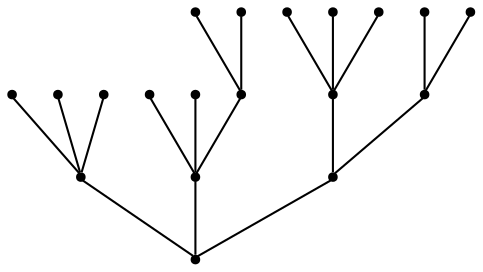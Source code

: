 graph {
  node [shape=point,comment="{\"directed\":false,\"doi\":\"10.1007/978-3-319-03841-4_6\",\"figure\":\"3 (2)\"}"]

  v0 [pos="1377.4305270825585,997.1206927184195"]
  v1 [pos="1338.7995293270988,1065.6693037086347"]
  v2 [pos="1349.0517351743774,997.1206927184195"]
  v3 [pos="1211.8830781777147,1162.5769456218297"]
  v4 [pos="1315.1522751305827,948.2751654133065"]
  v5 [pos="1301.752073224598,997.9084294465705"]
  v6 [pos="1283.621287969309,948.2751654133065"]
  v7 [pos="1236.3205444088544,997.1206927184195"]
  v8 [pos="1212.6711269909877,1067.2447771649367"]
  v9 [pos="1213.4622933879723,997.1206927184195"]
  v10 [pos="1189.8119216077448,997.1206927184195"]
  v11 [pos="1159.8570320730175,952.2133403445177"]
  v12 [pos="1136.2035427090786,1001.8506740541302"]
  v13 [pos="1136.9947091060635,952.213340344518"]
  v14 [pos="1099.1559593582633,1068.8199962664671"]
  v15 [pos="1113.344337325836,952.213340344518"]
  v16 [pos="1072.9026755816196,953.2551774896606"]
  v17 [pos="1058.1597335523088,1001.8506740541302"]
  v18 [pos="1041.37159298411,953.2551774896606"]

  v0 -- v1 [id="-1",pos="1377.4305270825585,997.1206927184195 1338.7995293270988,1065.6693037086347 1338.7995293270988,1065.6693037086347 1338.7995293270988,1065.6693037086347"]
  v18 -- v17 [id="-2",pos="1041.37159298411,953.2551774896606 1058.1597335523088,1001.8506740541302 1058.1597335523088,1001.8506740541302 1058.1597335523088,1001.8506740541302"]
  v17 -- v14 [id="-3",pos="1058.1597335523088,1001.8506740541302 1099.1559593582633,1068.8199962664671 1099.1559593582633,1068.8199962664671 1099.1559593582633,1068.8199962664671"]
  v16 -- v17 [id="-4",pos="1072.9026755816196,953.2551774896606 1058.1597335523088,1001.8506740541302 1058.1597335523088,1001.8506740541302 1058.1597335523088,1001.8506740541302"]
  v14 -- v3 [id="-5",pos="1099.1559593582633,1068.8199962664671 1211.8830781777147,1162.5769456218297 1211.8830781777147,1162.5769456218297 1211.8830781777147,1162.5769456218297"]
  v15 -- v12 [id="-6",pos="1113.344337325836,952.213340344518 1136.2035427090786,1001.8506740541302 1136.2035427090786,1001.8506740541302 1136.2035427090786,1001.8506740541302"]
  v12 -- v14 [id="-7",pos="1136.2035427090786,1001.8506740541302 1099.1559593582633,1068.8199962664671 1099.1559593582633,1068.8199962664671 1099.1559593582633,1068.8199962664671"]
  v13 -- v12 [id="-8",pos="1136.9947091060635,952.213340344518 1136.2035427090786,1001.8506740541302 1136.2035427090786,1001.8506740541302 1136.2035427090786,1001.8506740541302"]
  v11 -- v12 [id="-9",pos="1159.8570320730175,952.2133403445177 1136.2035427090786,1001.8506740541302 1136.2035427090786,1001.8506740541302 1136.2035427090786,1001.8506740541302"]
  v10 -- v8 [id="-10",pos="1189.8119216077448,997.1206927184195 1212.6711269909877,1067.2447771649367 1212.6711269909877,1067.2447771649367 1212.6711269909877,1067.2447771649367"]
  v8 -- v3 [id="-11",pos="1212.6711269909877,1067.2447771649367 1211.8830781777147,1162.5769456218297 1211.8830781777147,1162.5769456218297 1211.8830781777147,1162.5769456218297"]
  v9 -- v8 [id="-12",pos="1213.4622933879723,997.1206927184195 1212.6711269909877,1067.2447771649367 1212.6711269909877,1067.2447771649367 1212.6711269909877,1067.2447771649367"]
  v7 -- v8 [id="-13",pos="1236.3205444088544,997.1206927184195 1212.6711269909877,1067.2447771649367 1212.6711269909877,1067.2447771649367 1212.6711269909877,1067.2447771649367"]
  v6 -- v5 [id="-14",pos="1283.621287969309,948.2751654133065 1301.752073224598,997.9084294465705 1301.752073224598,997.9084294465705 1301.752073224598,997.9084294465705"]
  v5 -- v1 [id="-15",pos="1301.752073224598,997.9084294465705 1338.7995293270988,1065.6693037086347 1338.7995293270988,1065.6693037086347 1338.7995293270988,1065.6693037086347"]
  v4 -- v5 [id="-16",pos="1315.1522751305827,948.2751654133065 1301.752073224598,997.9084294465705 1301.752073224598,997.9084294465705 1301.752073224598,997.9084294465705"]
  v1 -- v3 [id="-17",pos="1338.7995293270988,1065.6693037086347 1211.8830781777147,1162.5769456218297 1211.8830781777147,1162.5769456218297 1211.8830781777147,1162.5769456218297"]
  v2 -- v1 [id="-18",pos="1349.0517351743774,997.1206927184195 1338.7995293270988,1065.6693037086347 1338.7995293270988,1065.6693037086347 1338.7995293270988,1065.6693037086347"]
}